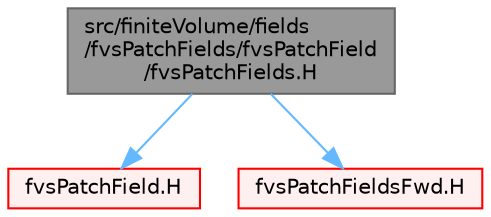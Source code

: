 digraph "src/finiteVolume/fields/fvsPatchFields/fvsPatchField/fvsPatchFields.H"
{
 // LATEX_PDF_SIZE
  bgcolor="transparent";
  edge [fontname=Helvetica,fontsize=10,labelfontname=Helvetica,labelfontsize=10];
  node [fontname=Helvetica,fontsize=10,shape=box,height=0.2,width=0.4];
  Node1 [id="Node000001",label="src/finiteVolume/fields\l/fvsPatchFields/fvsPatchField\l/fvsPatchFields.H",height=0.2,width=0.4,color="gray40", fillcolor="grey60", style="filled", fontcolor="black",tooltip=" "];
  Node1 -> Node2 [id="edge1_Node000001_Node000002",color="steelblue1",style="solid",tooltip=" "];
  Node2 [id="Node000002",label="fvsPatchField.H",height=0.2,width=0.4,color="red", fillcolor="#FFF0F0", style="filled",URL="$fvsPatchField_8H.html",tooltip=" "];
  Node1 -> Node265 [id="edge2_Node000001_Node000265",color="steelblue1",style="solid",tooltip=" "];
  Node265 [id="Node000265",label="fvsPatchFieldsFwd.H",height=0.2,width=0.4,color="red", fillcolor="#FFF0F0", style="filled",URL="$fvsPatchFieldsFwd_8H.html",tooltip=" "];
}
